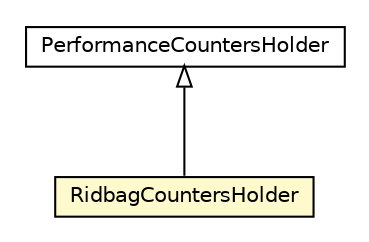 #!/usr/local/bin/dot
#
# Class diagram 
# Generated by UMLGraph version R5_6-24-gf6e263 (http://www.umlgraph.org/)
#

digraph G {
	edge [fontname="Helvetica",fontsize=10,labelfontname="Helvetica",labelfontsize=10];
	node [fontname="Helvetica",fontsize=10,shape=plaintext];
	nodesep=0.25;
	ranksep=0.5;
	// com.orientechnologies.orient.core.storage.impl.local.statistic.OSessionStoragePerformanceStatistic.RidbagCountersHolder
	c3908974 [label=<<table title="com.orientechnologies.orient.core.storage.impl.local.statistic.OSessionStoragePerformanceStatistic.RidbagCountersHolder" border="0" cellborder="1" cellspacing="0" cellpadding="2" port="p" bgcolor="lemonChiffon" href="./OSessionStoragePerformanceStatistic.RidbagCountersHolder.html">
		<tr><td><table border="0" cellspacing="0" cellpadding="1">
<tr><td align="center" balign="center"> RidbagCountersHolder </td></tr>
		</table></td></tr>
		</table>>, URL="./OSessionStoragePerformanceStatistic.RidbagCountersHolder.html", fontname="Helvetica", fontcolor="black", fontsize=10.0];
	// com.orientechnologies.orient.core.storage.impl.local.statistic.OSessionStoragePerformanceStatistic.PerformanceCountersHolder
	c3908975 [label=<<table title="com.orientechnologies.orient.core.storage.impl.local.statistic.OSessionStoragePerformanceStatistic.PerformanceCountersHolder" border="0" cellborder="1" cellspacing="0" cellpadding="2" port="p" href="./OSessionStoragePerformanceStatistic.PerformanceCountersHolder.html">
		<tr><td><table border="0" cellspacing="0" cellpadding="1">
<tr><td align="center" balign="center"> PerformanceCountersHolder </td></tr>
		</table></td></tr>
		</table>>, URL="./OSessionStoragePerformanceStatistic.PerformanceCountersHolder.html", fontname="Helvetica", fontcolor="black", fontsize=10.0];
	//com.orientechnologies.orient.core.storage.impl.local.statistic.OSessionStoragePerformanceStatistic.RidbagCountersHolder extends com.orientechnologies.orient.core.storage.impl.local.statistic.OSessionStoragePerformanceStatistic.PerformanceCountersHolder
	c3908975:p -> c3908974:p [dir=back,arrowtail=empty];
}

